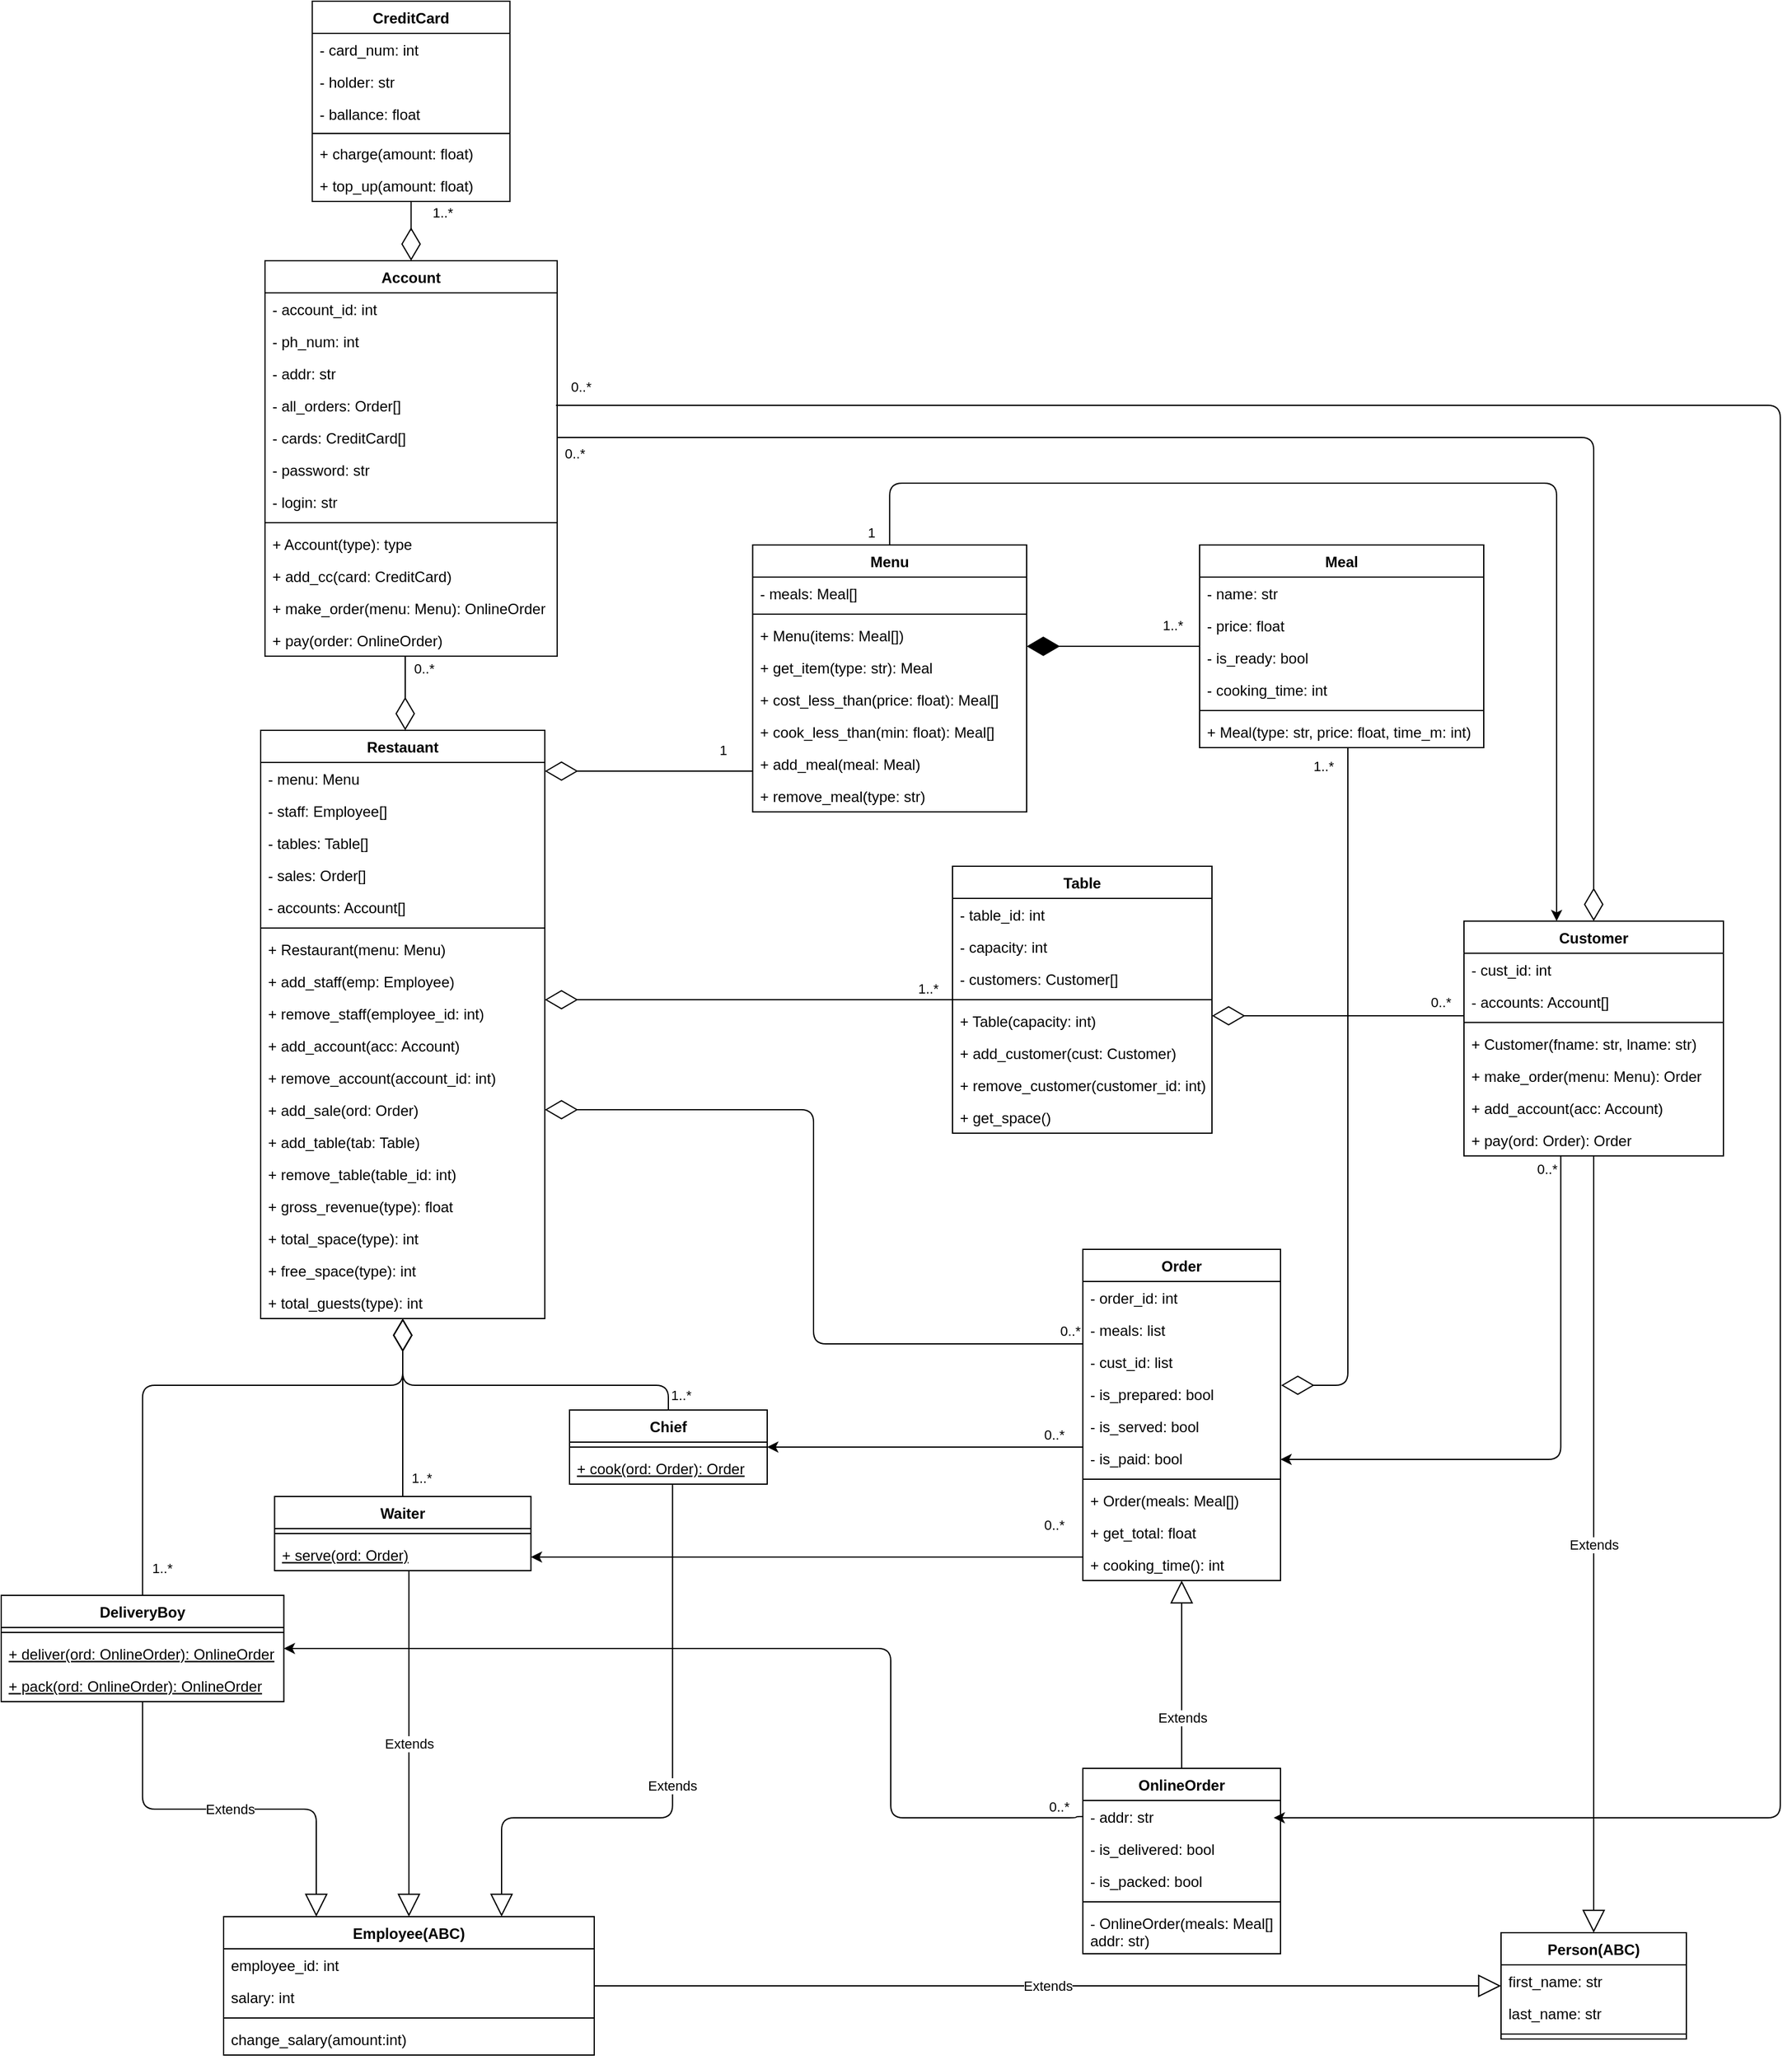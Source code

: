 <mxfile version="14.6.13" type="device"><diagram id="C5RBs43oDa-KdzZeNtuy" name="Page-1"><mxGraphModel dx="4757" dy="2570" grid="1" gridSize="10" guides="1" tooltips="1" connect="1" arrows="1" fold="1" page="1" pageScale="1" pageWidth="827" pageHeight="1169" math="0" shadow="0"><root><mxCell id="WIyWlLk6GJQsqaUBKTNV-0"/><mxCell id="WIyWlLk6GJQsqaUBKTNV-1" parent="WIyWlLk6GJQsqaUBKTNV-0"/><mxCell id="6IVgwyMmgzkGukLWkvMQ-4" value="Table" style="swimlane;fontStyle=1;align=center;verticalAlign=top;childLayout=stackLayout;horizontal=1;startSize=26;horizontalStack=0;resizeParent=1;resizeParentMax=0;resizeLast=0;collapsible=1;marginBottom=0;" parent="WIyWlLk6GJQsqaUBKTNV-1" vertex="1"><mxGeometry x="280" y="970" width="210" height="216" as="geometry"/></mxCell><mxCell id="6IVgwyMmgzkGukLWkvMQ-5" value="- table_id: int" style="text;strokeColor=none;fillColor=none;align=left;verticalAlign=top;spacingLeft=4;spacingRight=4;overflow=hidden;rotatable=0;points=[[0,0.5],[1,0.5]];portConstraint=eastwest;" parent="6IVgwyMmgzkGukLWkvMQ-4" vertex="1"><mxGeometry y="26" width="210" height="26" as="geometry"/></mxCell><mxCell id="CscqqmLNK9t5abqorVkc-76" value="- capacity: int" style="text;strokeColor=none;fillColor=none;align=left;verticalAlign=top;spacingLeft=4;spacingRight=4;overflow=hidden;rotatable=0;points=[[0,0.5],[1,0.5]];portConstraint=eastwest;" parent="6IVgwyMmgzkGukLWkvMQ-4" vertex="1"><mxGeometry y="52" width="210" height="26" as="geometry"/></mxCell><mxCell id="CscqqmLNK9t5abqorVkc-86" value="- customers: Customer[]" style="text;strokeColor=none;fillColor=none;align=left;verticalAlign=top;spacingLeft=4;spacingRight=4;overflow=hidden;rotatable=0;points=[[0,0.5],[1,0.5]];portConstraint=eastwest;" parent="6IVgwyMmgzkGukLWkvMQ-4" vertex="1"><mxGeometry y="78" width="210" height="26" as="geometry"/></mxCell><mxCell id="6IVgwyMmgzkGukLWkvMQ-6" value="" style="line;strokeWidth=1;fillColor=none;align=left;verticalAlign=middle;spacingTop=-1;spacingLeft=3;spacingRight=3;rotatable=0;labelPosition=right;points=[];portConstraint=eastwest;" parent="6IVgwyMmgzkGukLWkvMQ-4" vertex="1"><mxGeometry y="104" width="210" height="8" as="geometry"/></mxCell><mxCell id="CscqqmLNK9t5abqorVkc-157" value="+ Table(capacity: int)" style="text;strokeColor=none;fillColor=none;align=left;verticalAlign=top;spacingLeft=4;spacingRight=4;overflow=hidden;rotatable=0;points=[[0,0.5],[1,0.5]];portConstraint=eastwest;" parent="6IVgwyMmgzkGukLWkvMQ-4" vertex="1"><mxGeometry y="112" width="210" height="26" as="geometry"/></mxCell><mxCell id="CscqqmLNK9t5abqorVkc-158" value="+ add_customer(cust: Customer)" style="text;strokeColor=none;fillColor=none;align=left;verticalAlign=top;spacingLeft=4;spacingRight=4;overflow=hidden;rotatable=0;points=[[0,0.5],[1,0.5]];portConstraint=eastwest;" parent="6IVgwyMmgzkGukLWkvMQ-4" vertex="1"><mxGeometry y="138" width="210" height="26" as="geometry"/></mxCell><mxCell id="CscqqmLNK9t5abqorVkc-159" value="+ remove_customer(customer_id: int)" style="text;strokeColor=none;fillColor=none;align=left;verticalAlign=top;spacingLeft=4;spacingRight=4;overflow=hidden;rotatable=0;points=[[0,0.5],[1,0.5]];portConstraint=eastwest;" parent="6IVgwyMmgzkGukLWkvMQ-4" vertex="1"><mxGeometry y="164" width="210" height="26" as="geometry"/></mxCell><mxCell id="_CLAHyabNoiACAeS01h1-11" value="+ get_space()" style="text;strokeColor=none;fillColor=none;align=left;verticalAlign=top;spacingLeft=4;spacingRight=4;overflow=hidden;rotatable=0;points=[[0,0.5],[1,0.5]];portConstraint=eastwest;" parent="6IVgwyMmgzkGukLWkvMQ-4" vertex="1"><mxGeometry y="190" width="210" height="26" as="geometry"/></mxCell><mxCell id="6IVgwyMmgzkGukLWkvMQ-8" value="Order" style="swimlane;fontStyle=1;align=center;verticalAlign=top;childLayout=stackLayout;horizontal=1;startSize=26;horizontalStack=0;resizeParent=1;resizeParentMax=0;resizeLast=0;collapsible=1;marginBottom=0;" parent="WIyWlLk6GJQsqaUBKTNV-1" vertex="1"><mxGeometry x="385.5" y="1280" width="160" height="268" as="geometry"/></mxCell><mxCell id="6IVgwyMmgzkGukLWkvMQ-9" value="- order_id: int" style="text;strokeColor=none;fillColor=none;align=left;verticalAlign=top;spacingLeft=4;spacingRight=4;overflow=hidden;rotatable=0;points=[[0,0.5],[1,0.5]];portConstraint=eastwest;" parent="6IVgwyMmgzkGukLWkvMQ-8" vertex="1"><mxGeometry y="26" width="160" height="26" as="geometry"/></mxCell><mxCell id="CscqqmLNK9t5abqorVkc-18" value="- meals: list" style="text;strokeColor=none;fillColor=none;align=left;verticalAlign=top;spacingLeft=4;spacingRight=4;overflow=hidden;rotatable=0;points=[[0,0.5],[1,0.5]];portConstraint=eastwest;" parent="6IVgwyMmgzkGukLWkvMQ-8" vertex="1"><mxGeometry y="52" width="160" height="26" as="geometry"/></mxCell><mxCell id="CscqqmLNK9t5abqorVkc-88" value="- cust_id: list" style="text;strokeColor=none;fillColor=none;align=left;verticalAlign=top;spacingLeft=4;spacingRight=4;overflow=hidden;rotatable=0;points=[[0,0.5],[1,0.5]];portConstraint=eastwest;" parent="6IVgwyMmgzkGukLWkvMQ-8" vertex="1"><mxGeometry y="78" width="160" height="26" as="geometry"/></mxCell><mxCell id="CscqqmLNK9t5abqorVkc-169" value="- is_prepared: bool" style="text;strokeColor=none;fillColor=none;align=left;verticalAlign=top;spacingLeft=4;spacingRight=4;overflow=hidden;rotatable=0;points=[[0,0.5],[1,0.5]];portConstraint=eastwest;" parent="6IVgwyMmgzkGukLWkvMQ-8" vertex="1"><mxGeometry y="104" width="160" height="26" as="geometry"/></mxCell><mxCell id="CscqqmLNK9t5abqorVkc-254" value="- is_served: bool" style="text;strokeColor=none;fillColor=none;align=left;verticalAlign=top;spacingLeft=4;spacingRight=4;overflow=hidden;rotatable=0;points=[[0,0.5],[1,0.5]];portConstraint=eastwest;" parent="6IVgwyMmgzkGukLWkvMQ-8" vertex="1"><mxGeometry y="130" width="160" height="26" as="geometry"/></mxCell><mxCell id="CscqqmLNK9t5abqorVkc-255" value="- is_paid: bool" style="text;strokeColor=none;fillColor=none;align=left;verticalAlign=top;spacingLeft=4;spacingRight=4;overflow=hidden;rotatable=0;points=[[0,0.5],[1,0.5]];portConstraint=eastwest;" parent="6IVgwyMmgzkGukLWkvMQ-8" vertex="1"><mxGeometry y="156" width="160" height="26" as="geometry"/></mxCell><mxCell id="6IVgwyMmgzkGukLWkvMQ-10" value="" style="line;strokeWidth=1;fillColor=none;align=left;verticalAlign=middle;spacingTop=-1;spacingLeft=3;spacingRight=3;rotatable=0;labelPosition=right;points=[];portConstraint=eastwest;" parent="6IVgwyMmgzkGukLWkvMQ-8" vertex="1"><mxGeometry y="182" width="160" height="8" as="geometry"/></mxCell><mxCell id="CscqqmLNK9t5abqorVkc-39" value="+ Order(meals: Meal[])" style="text;strokeColor=none;fillColor=none;align=left;verticalAlign=top;spacingLeft=4;spacingRight=4;overflow=hidden;rotatable=0;points=[[0,0.5],[1,0.5]];portConstraint=eastwest;" parent="6IVgwyMmgzkGukLWkvMQ-8" vertex="1"><mxGeometry y="190" width="160" height="26" as="geometry"/></mxCell><mxCell id="CscqqmLNK9t5abqorVkc-35" value="+ get_total: float" style="text;strokeColor=none;fillColor=none;align=left;verticalAlign=top;spacingLeft=4;spacingRight=4;overflow=hidden;rotatable=0;points=[[0,0.5],[1,0.5]];portConstraint=eastwest;" parent="6IVgwyMmgzkGukLWkvMQ-8" vertex="1"><mxGeometry y="216" width="160" height="26" as="geometry"/></mxCell><mxCell id="CscqqmLNK9t5abqorVkc-48" value="+ cooking_time(): int" style="text;strokeColor=none;fillColor=none;align=left;verticalAlign=top;spacingLeft=4;spacingRight=4;overflow=hidden;rotatable=0;points=[[0,0.5],[1,0.5]];portConstraint=eastwest;" parent="6IVgwyMmgzkGukLWkvMQ-8" vertex="1"><mxGeometry y="242" width="160" height="26" as="geometry"/></mxCell><mxCell id="6IVgwyMmgzkGukLWkvMQ-28" value="Person(ABC)" style="swimlane;fontStyle=1;align=center;verticalAlign=top;childLayout=stackLayout;horizontal=1;startSize=26;horizontalStack=0;resizeParent=1;resizeParentMax=0;resizeLast=0;collapsible=1;marginBottom=0;" parent="WIyWlLk6GJQsqaUBKTNV-1" vertex="1"><mxGeometry x="724" y="1833" width="150" height="86" as="geometry"/></mxCell><mxCell id="6IVgwyMmgzkGukLWkvMQ-29" value="first_name: str" style="text;strokeColor=none;fillColor=none;align=left;verticalAlign=top;spacingLeft=4;spacingRight=4;overflow=hidden;rotatable=0;points=[[0,0.5],[1,0.5]];portConstraint=eastwest;" parent="6IVgwyMmgzkGukLWkvMQ-28" vertex="1"><mxGeometry y="26" width="150" height="26" as="geometry"/></mxCell><mxCell id="6IVgwyMmgzkGukLWkvMQ-136" value="last_name: str" style="text;strokeColor=none;fillColor=none;align=left;verticalAlign=top;spacingLeft=4;spacingRight=4;overflow=hidden;rotatable=0;points=[[0,0.5],[1,0.5]];portConstraint=eastwest;" parent="6IVgwyMmgzkGukLWkvMQ-28" vertex="1"><mxGeometry y="52" width="150" height="26" as="geometry"/></mxCell><mxCell id="6IVgwyMmgzkGukLWkvMQ-30" value="" style="line;strokeWidth=1;fillColor=none;align=left;verticalAlign=middle;spacingTop=-1;spacingLeft=3;spacingRight=3;rotatable=0;labelPosition=right;points=[];portConstraint=eastwest;" parent="6IVgwyMmgzkGukLWkvMQ-28" vertex="1"><mxGeometry y="78" width="150" height="8" as="geometry"/></mxCell><mxCell id="6IVgwyMmgzkGukLWkvMQ-32" value="Customer" style="swimlane;fontStyle=1;align=center;verticalAlign=top;childLayout=stackLayout;horizontal=1;startSize=26;horizontalStack=0;resizeParent=1;resizeParentMax=0;resizeLast=0;collapsible=1;marginBottom=0;" parent="WIyWlLk6GJQsqaUBKTNV-1" vertex="1"><mxGeometry x="694" y="1014.34" width="210" height="190" as="geometry"/></mxCell><mxCell id="6IVgwyMmgzkGukLWkvMQ-33" value="- cust_id: int" style="text;strokeColor=none;fillColor=none;align=left;verticalAlign=top;spacingLeft=4;spacingRight=4;overflow=hidden;rotatable=0;points=[[0,0.5],[1,0.5]];portConstraint=eastwest;" parent="6IVgwyMmgzkGukLWkvMQ-32" vertex="1"><mxGeometry y="26" width="210" height="26" as="geometry"/></mxCell><mxCell id="CscqqmLNK9t5abqorVkc-150" value="- accounts: Account[]" style="text;strokeColor=none;fillColor=none;align=left;verticalAlign=top;spacingLeft=4;spacingRight=4;overflow=hidden;rotatable=0;points=[[0,0.5],[1,0.5]];portConstraint=eastwest;" parent="6IVgwyMmgzkGukLWkvMQ-32" vertex="1"><mxGeometry y="52" width="210" height="26" as="geometry"/></mxCell><mxCell id="6IVgwyMmgzkGukLWkvMQ-34" value="" style="line;strokeWidth=1;fillColor=none;align=left;verticalAlign=middle;spacingTop=-1;spacingLeft=3;spacingRight=3;rotatable=0;labelPosition=right;points=[];portConstraint=eastwest;" parent="6IVgwyMmgzkGukLWkvMQ-32" vertex="1"><mxGeometry y="78" width="210" height="8" as="geometry"/></mxCell><mxCell id="CscqqmLNK9t5abqorVkc-21" value="+ Customer(fname: str, lname: str)" style="text;strokeColor=none;fillColor=none;align=left;verticalAlign=top;spacingLeft=4;spacingRight=4;overflow=hidden;rotatable=0;points=[[0,0.5],[1,0.5]];portConstraint=eastwest;" parent="6IVgwyMmgzkGukLWkvMQ-32" vertex="1"><mxGeometry y="86" width="210" height="26" as="geometry"/></mxCell><mxCell id="CscqqmLNK9t5abqorVkc-41" value="+ make_order(menu: Menu): Order" style="text;strokeColor=none;fillColor=none;align=left;verticalAlign=top;spacingLeft=4;spacingRight=4;overflow=hidden;rotatable=0;points=[[0,0.5],[1,0.5]];portConstraint=eastwest;" parent="6IVgwyMmgzkGukLWkvMQ-32" vertex="1"><mxGeometry y="112" width="210" height="26" as="geometry"/></mxCell><mxCell id="2aX8ArLU986ye0SCUZq3-2" value="+ add_account(acc: Account)" style="text;strokeColor=none;fillColor=none;align=left;verticalAlign=top;spacingLeft=4;spacingRight=4;overflow=hidden;rotatable=0;points=[[0,0.5],[1,0.5]];portConstraint=eastwest;" vertex="1" parent="6IVgwyMmgzkGukLWkvMQ-32"><mxGeometry y="138" width="210" height="26" as="geometry"/></mxCell><mxCell id="CscqqmLNK9t5abqorVkc-256" value="+ pay(ord: Order): Order" style="text;strokeColor=none;fillColor=none;align=left;verticalAlign=top;spacingLeft=4;spacingRight=4;overflow=hidden;rotatable=0;points=[[0,0.5],[1,0.5]];portConstraint=eastwest;" parent="6IVgwyMmgzkGukLWkvMQ-32" vertex="1"><mxGeometry y="164" width="210" height="26" as="geometry"/></mxCell><mxCell id="6IVgwyMmgzkGukLWkvMQ-36" value="Employee(ABC)" style="swimlane;fontStyle=1;align=center;verticalAlign=top;childLayout=stackLayout;horizontal=1;startSize=26;horizontalStack=0;resizeParent=1;resizeParentMax=0;resizeLast=0;collapsible=1;marginBottom=0;" parent="WIyWlLk6GJQsqaUBKTNV-1" vertex="1"><mxGeometry x="-310" y="1820" width="300" height="112" as="geometry"/></mxCell><mxCell id="O6WLs0BaMS3x6yio9JV_-1" value="employee_id: int" style="text;strokeColor=none;fillColor=none;align=left;verticalAlign=top;spacingLeft=4;spacingRight=4;overflow=hidden;rotatable=0;points=[[0,0.5],[1,0.5]];portConstraint=eastwest;" parent="6IVgwyMmgzkGukLWkvMQ-36" vertex="1"><mxGeometry y="26" width="300" height="26" as="geometry"/></mxCell><mxCell id="6IVgwyMmgzkGukLWkvMQ-37" value="salary: int" style="text;strokeColor=none;fillColor=none;align=left;verticalAlign=top;spacingLeft=4;spacingRight=4;overflow=hidden;rotatable=0;points=[[0,0.5],[1,0.5]];portConstraint=eastwest;" parent="6IVgwyMmgzkGukLWkvMQ-36" vertex="1"><mxGeometry y="52" width="300" height="26" as="geometry"/></mxCell><mxCell id="6IVgwyMmgzkGukLWkvMQ-38" value="" style="line;strokeWidth=1;fillColor=none;align=left;verticalAlign=middle;spacingTop=-1;spacingLeft=3;spacingRight=3;rotatable=0;labelPosition=right;points=[];portConstraint=eastwest;" parent="6IVgwyMmgzkGukLWkvMQ-36" vertex="1"><mxGeometry y="78" width="300" height="8" as="geometry"/></mxCell><mxCell id="CscqqmLNK9t5abqorVkc-58" value="change_salary(amount:int)" style="text;strokeColor=none;fillColor=none;align=left;verticalAlign=top;spacingLeft=4;spacingRight=4;overflow=hidden;rotatable=0;points=[[0,0.5],[1,0.5]];portConstraint=eastwest;" parent="6IVgwyMmgzkGukLWkvMQ-36" vertex="1"><mxGeometry y="86" width="300" height="26" as="geometry"/></mxCell><mxCell id="6IVgwyMmgzkGukLWkvMQ-45" value="Waiter" style="swimlane;fontStyle=1;align=center;verticalAlign=top;childLayout=stackLayout;horizontal=1;startSize=26;horizontalStack=0;resizeParent=1;resizeParentMax=0;resizeLast=0;collapsible=1;marginBottom=0;" parent="WIyWlLk6GJQsqaUBKTNV-1" vertex="1"><mxGeometry x="-268.75" y="1480" width="207.5" height="60" as="geometry"/></mxCell><mxCell id="6IVgwyMmgzkGukLWkvMQ-47" value="" style="line;strokeWidth=1;fillColor=none;align=left;verticalAlign=middle;spacingTop=-1;spacingLeft=3;spacingRight=3;rotatable=0;labelPosition=right;points=[];portConstraint=eastwest;" parent="6IVgwyMmgzkGukLWkvMQ-45" vertex="1"><mxGeometry y="26" width="207.5" height="8" as="geometry"/></mxCell><mxCell id="CscqqmLNK9t5abqorVkc-20" value="+ serve(ord: Order)" style="text;strokeColor=none;fillColor=none;align=left;verticalAlign=top;spacingLeft=4;spacingRight=4;overflow=hidden;rotatable=0;points=[[0,0.5],[1,0.5]];portConstraint=eastwest;fontStyle=4" parent="6IVgwyMmgzkGukLWkvMQ-45" vertex="1"><mxGeometry y="34" width="207.5" height="26" as="geometry"/></mxCell><mxCell id="6IVgwyMmgzkGukLWkvMQ-66" value="CreditCard" style="swimlane;fontStyle=1;align=center;verticalAlign=top;childLayout=stackLayout;horizontal=1;startSize=26;horizontalStack=0;resizeParent=1;resizeParentMax=0;resizeLast=0;collapsible=1;marginBottom=0;" parent="WIyWlLk6GJQsqaUBKTNV-1" vertex="1"><mxGeometry x="-238.25" y="270" width="160" height="162" as="geometry"/></mxCell><mxCell id="6IVgwyMmgzkGukLWkvMQ-141" value="- card_num: int" style="text;strokeColor=none;fillColor=none;align=left;verticalAlign=top;spacingLeft=4;spacingRight=4;overflow=hidden;rotatable=0;points=[[0,0.5],[1,0.5]];portConstraint=eastwest;" parent="6IVgwyMmgzkGukLWkvMQ-66" vertex="1"><mxGeometry y="26" width="160" height="26" as="geometry"/></mxCell><mxCell id="6IVgwyMmgzkGukLWkvMQ-142" value="- holder: str" style="text;strokeColor=none;fillColor=none;align=left;verticalAlign=top;spacingLeft=4;spacingRight=4;overflow=hidden;rotatable=0;points=[[0,0.5],[1,0.5]];portConstraint=eastwest;" parent="6IVgwyMmgzkGukLWkvMQ-66" vertex="1"><mxGeometry y="52" width="160" height="26" as="geometry"/></mxCell><mxCell id="_CLAHyabNoiACAeS01h1-4" value="- ballance: float" style="text;strokeColor=none;fillColor=none;align=left;verticalAlign=top;spacingLeft=4;spacingRight=4;overflow=hidden;rotatable=0;points=[[0,0.5],[1,0.5]];portConstraint=eastwest;" parent="6IVgwyMmgzkGukLWkvMQ-66" vertex="1"><mxGeometry y="78" width="160" height="26" as="geometry"/></mxCell><mxCell id="6IVgwyMmgzkGukLWkvMQ-68" value="" style="line;strokeWidth=1;fillColor=none;align=left;verticalAlign=middle;spacingTop=-1;spacingLeft=3;spacingRight=3;rotatable=0;labelPosition=right;points=[];portConstraint=eastwest;" parent="6IVgwyMmgzkGukLWkvMQ-66" vertex="1"><mxGeometry y="104" width="160" height="6" as="geometry"/></mxCell><mxCell id="CscqqmLNK9t5abqorVkc-16" value="+ charge(amount: float)" style="text;strokeColor=none;fillColor=none;align=left;verticalAlign=top;spacingLeft=4;spacingRight=4;overflow=hidden;rotatable=0;points=[[0,0.5],[1,0.5]];portConstraint=eastwest;" parent="6IVgwyMmgzkGukLWkvMQ-66" vertex="1"><mxGeometry y="110" width="160" height="26" as="geometry"/></mxCell><mxCell id="2aX8ArLU986ye0SCUZq3-1" value="+ top_up(amount: float)" style="text;strokeColor=none;fillColor=none;align=left;verticalAlign=top;spacingLeft=4;spacingRight=4;overflow=hidden;rotatable=0;points=[[0,0.5],[1,0.5]];portConstraint=eastwest;" vertex="1" parent="6IVgwyMmgzkGukLWkvMQ-66"><mxGeometry y="136" width="160" height="26" as="geometry"/></mxCell><mxCell id="6IVgwyMmgzkGukLWkvMQ-150" value="OnlineOrder" style="swimlane;fontStyle=1;align=center;verticalAlign=top;childLayout=stackLayout;horizontal=1;startSize=26;horizontalStack=0;resizeParent=1;resizeParentMax=0;resizeLast=0;collapsible=1;marginBottom=0;" parent="WIyWlLk6GJQsqaUBKTNV-1" vertex="1"><mxGeometry x="385.5" y="1700" width="160" height="150" as="geometry"/></mxCell><mxCell id="CscqqmLNK9t5abqorVkc-70" value="- addr: str" style="text;strokeColor=none;fillColor=none;align=left;verticalAlign=top;spacingLeft=4;spacingRight=4;overflow=hidden;rotatable=0;points=[[0,0.5],[1,0.5]];portConstraint=eastwest;" parent="6IVgwyMmgzkGukLWkvMQ-150" vertex="1"><mxGeometry y="26" width="160" height="26" as="geometry"/></mxCell><mxCell id="CscqqmLNK9t5abqorVkc-72" value="- is_delivered: bool" style="text;strokeColor=none;fillColor=none;align=left;verticalAlign=top;spacingLeft=4;spacingRight=4;overflow=hidden;rotatable=0;points=[[0,0.5],[1,0.5]];portConstraint=eastwest;" parent="6IVgwyMmgzkGukLWkvMQ-150" vertex="1"><mxGeometry y="52" width="160" height="26" as="geometry"/></mxCell><mxCell id="CscqqmLNK9t5abqorVkc-266" value="- is_packed: bool" style="text;strokeColor=none;fillColor=none;align=left;verticalAlign=top;spacingLeft=4;spacingRight=4;overflow=hidden;rotatable=0;points=[[0,0.5],[1,0.5]];portConstraint=eastwest;" parent="6IVgwyMmgzkGukLWkvMQ-150" vertex="1"><mxGeometry y="78" width="160" height="26" as="geometry"/></mxCell><mxCell id="6IVgwyMmgzkGukLWkvMQ-152" value="" style="line;strokeWidth=1;fillColor=none;align=left;verticalAlign=middle;spacingTop=-1;spacingLeft=3;spacingRight=3;rotatable=0;labelPosition=right;points=[];portConstraint=eastwest;" parent="6IVgwyMmgzkGukLWkvMQ-150" vertex="1"><mxGeometry y="104" width="160" height="8" as="geometry"/></mxCell><mxCell id="CscqqmLNK9t5abqorVkc-83" value="- OnlineOrder(meals: Meal[], &#10;addr: str)" style="text;strokeColor=none;fillColor=none;align=left;verticalAlign=top;spacingLeft=4;spacingRight=4;overflow=hidden;rotatable=0;points=[[0,0.5],[1,0.5]];portConstraint=eastwest;" parent="6IVgwyMmgzkGukLWkvMQ-150" vertex="1"><mxGeometry y="112" width="160" height="38" as="geometry"/></mxCell><mxCell id="CscqqmLNK9t5abqorVkc-22" value="Meal" style="swimlane;fontStyle=1;align=center;verticalAlign=top;childLayout=stackLayout;horizontal=1;startSize=26;horizontalStack=0;resizeParent=1;resizeParentMax=0;resizeLast=0;collapsible=1;marginBottom=0;" parent="WIyWlLk6GJQsqaUBKTNV-1" vertex="1"><mxGeometry x="480" y="710" width="230" height="164" as="geometry"/></mxCell><mxCell id="CscqqmLNK9t5abqorVkc-23" value="- name: str" style="text;strokeColor=none;fillColor=none;align=left;verticalAlign=top;spacingLeft=4;spacingRight=4;overflow=hidden;rotatable=0;points=[[0,0.5],[1,0.5]];portConstraint=eastwest;" parent="CscqqmLNK9t5abqorVkc-22" vertex="1"><mxGeometry y="26" width="230" height="26" as="geometry"/></mxCell><mxCell id="CscqqmLNK9t5abqorVkc-26" value="- price: float" style="text;strokeColor=none;fillColor=none;align=left;verticalAlign=top;spacingLeft=4;spacingRight=4;overflow=hidden;rotatable=0;points=[[0,0.5],[1,0.5]];portConstraint=eastwest;" parent="CscqqmLNK9t5abqorVkc-22" vertex="1"><mxGeometry y="52" width="230" height="26" as="geometry"/></mxCell><mxCell id="CscqqmLNK9t5abqorVkc-60" value="- is_ready: bool" style="text;strokeColor=none;fillColor=none;align=left;verticalAlign=top;spacingLeft=4;spacingRight=4;overflow=hidden;rotatable=0;points=[[0,0.5],[1,0.5]];portConstraint=eastwest;" parent="CscqqmLNK9t5abqorVkc-22" vertex="1"><mxGeometry y="78" width="230" height="26" as="geometry"/></mxCell><mxCell id="CscqqmLNK9t5abqorVkc-46" value="- cooking_time: int" style="text;strokeColor=none;fillColor=none;align=left;verticalAlign=top;spacingLeft=4;spacingRight=4;overflow=hidden;rotatable=0;points=[[0,0.5],[1,0.5]];portConstraint=eastwest;" parent="CscqqmLNK9t5abqorVkc-22" vertex="1"><mxGeometry y="104" width="230" height="26" as="geometry"/></mxCell><mxCell id="CscqqmLNK9t5abqorVkc-24" value="" style="line;strokeWidth=1;fillColor=none;align=left;verticalAlign=middle;spacingTop=-1;spacingLeft=3;spacingRight=3;rotatable=0;labelPosition=right;points=[];portConstraint=eastwest;" parent="CscqqmLNK9t5abqorVkc-22" vertex="1"><mxGeometry y="130" width="230" height="8" as="geometry"/></mxCell><mxCell id="CscqqmLNK9t5abqorVkc-47" value="+ Meal(type: str, price: float, time_m: int)" style="text;strokeColor=none;fillColor=none;align=left;verticalAlign=top;spacingLeft=4;spacingRight=4;overflow=hidden;rotatable=0;points=[[0,0.5],[1,0.5]];portConstraint=eastwest;" parent="CscqqmLNK9t5abqorVkc-22" vertex="1"><mxGeometry y="138" width="230" height="26" as="geometry"/></mxCell><mxCell id="CscqqmLNK9t5abqorVkc-81" value="" style="endArrow=diamondThin;endFill=0;endSize=24;html=1;edgeStyle=elbowEdgeStyle;elbow=vertical;" parent="WIyWlLk6GJQsqaUBKTNV-1" source="6IVgwyMmgzkGukLWkvMQ-66" target="CscqqmLNK9t5abqorVkc-89" edge="1"><mxGeometry width="160" relative="1" as="geometry"><mxPoint x="-321.5" y="430" as="sourcePoint"/><mxPoint x="-161.5" y="430" as="targetPoint"/></mxGeometry></mxCell><mxCell id="CscqqmLNK9t5abqorVkc-82" value="1..*" style="edgeLabel;html=1;align=center;verticalAlign=middle;resizable=0;points=[];" parent="CscqqmLNK9t5abqorVkc-81" vertex="1" connectable="0"><mxGeometry x="-0.789" y="3" relative="1" as="geometry"><mxPoint x="22" y="4" as="offset"/></mxGeometry></mxCell><mxCell id="CscqqmLNK9t5abqorVkc-89" value="Account" style="swimlane;fontStyle=1;align=center;verticalAlign=top;childLayout=stackLayout;horizontal=1;startSize=26;horizontalStack=0;resizeParent=1;resizeParentMax=0;resizeLast=0;collapsible=1;marginBottom=0;" parent="WIyWlLk6GJQsqaUBKTNV-1" vertex="1"><mxGeometry x="-276.5" y="480" width="236.5" height="320" as="geometry"/></mxCell><mxCell id="6IVgwyMmgzkGukLWkvMQ-143" value="- account_id: int" style="text;strokeColor=none;fillColor=none;align=left;verticalAlign=top;spacingLeft=4;spacingRight=4;overflow=hidden;rotatable=0;points=[[0,0.5],[1,0.5]];portConstraint=eastwest;" parent="CscqqmLNK9t5abqorVkc-89" vertex="1"><mxGeometry y="26" width="236.5" height="26" as="geometry"/></mxCell><mxCell id="6IVgwyMmgzkGukLWkvMQ-137" value="- ph_num: int" style="text;strokeColor=none;fillColor=none;align=left;verticalAlign=top;spacingLeft=4;spacingRight=4;overflow=hidden;rotatable=0;points=[[0,0.5],[1,0.5]];portConstraint=eastwest;" parent="CscqqmLNK9t5abqorVkc-89" vertex="1"><mxGeometry y="52" width="236.5" height="26" as="geometry"/></mxCell><mxCell id="6IVgwyMmgzkGukLWkvMQ-138" value="- addr: str" style="text;strokeColor=none;fillColor=none;align=left;verticalAlign=top;spacingLeft=4;spacingRight=4;overflow=hidden;rotatable=0;points=[[0,0.5],[1,0.5]];portConstraint=eastwest;" parent="CscqqmLNK9t5abqorVkc-89" vertex="1"><mxGeometry y="78" width="236.5" height="26" as="geometry"/></mxCell><mxCell id="CscqqmLNK9t5abqorVkc-55" value="- all_orders: Order[]" style="text;strokeColor=none;fillColor=none;align=left;verticalAlign=top;spacingLeft=4;spacingRight=4;overflow=hidden;rotatable=0;points=[[0,0.5],[1,0.5]];portConstraint=eastwest;" parent="CscqqmLNK9t5abqorVkc-89" vertex="1"><mxGeometry y="104" width="236.5" height="26" as="geometry"/></mxCell><mxCell id="CscqqmLNK9t5abqorVkc-51" value="- cards: CreditCard[]" style="text;strokeColor=none;fillColor=none;align=left;verticalAlign=top;spacingLeft=4;spacingRight=4;overflow=hidden;rotatable=0;points=[[0,0.5],[1,0.5]];portConstraint=eastwest;" parent="CscqqmLNK9t5abqorVkc-89" vertex="1"><mxGeometry y="130" width="236.5" height="26" as="geometry"/></mxCell><mxCell id="CscqqmLNK9t5abqorVkc-73" value="- password: str" style="text;strokeColor=none;fillColor=none;align=left;verticalAlign=top;spacingLeft=4;spacingRight=4;overflow=hidden;rotatable=0;points=[[0,0.5],[1,0.5]];portConstraint=eastwest;" parent="CscqqmLNK9t5abqorVkc-89" vertex="1"><mxGeometry y="156" width="236.5" height="26" as="geometry"/></mxCell><mxCell id="6IVgwyMmgzkGukLWkvMQ-88" value="- login: str" style="text;strokeColor=none;fillColor=none;align=left;verticalAlign=top;spacingLeft=4;spacingRight=4;overflow=hidden;rotatable=0;points=[[0,0.5],[1,0.5]];portConstraint=eastwest;" parent="CscqqmLNK9t5abqorVkc-89" vertex="1"><mxGeometry y="182" width="236.5" height="26" as="geometry"/></mxCell><mxCell id="CscqqmLNK9t5abqorVkc-91" value="" style="line;strokeWidth=1;fillColor=none;align=left;verticalAlign=middle;spacingTop=-1;spacingLeft=3;spacingRight=3;rotatable=0;labelPosition=right;points=[];portConstraint=eastwest;" parent="CscqqmLNK9t5abqorVkc-89" vertex="1"><mxGeometry y="208" width="236.5" height="8" as="geometry"/></mxCell><mxCell id="CscqqmLNK9t5abqorVkc-92" value="+ Account(type): type" style="text;strokeColor=none;fillColor=none;align=left;verticalAlign=top;spacingLeft=4;spacingRight=4;overflow=hidden;rotatable=0;points=[[0,0.5],[1,0.5]];portConstraint=eastwest;" parent="CscqqmLNK9t5abqorVkc-89" vertex="1"><mxGeometry y="216" width="236.5" height="26" as="geometry"/></mxCell><mxCell id="CscqqmLNK9t5abqorVkc-252" value="+ add_cc(card: CreditCard)" style="text;strokeColor=none;fillColor=none;align=left;verticalAlign=top;spacingLeft=4;spacingRight=4;overflow=hidden;rotatable=0;points=[[0,0.5],[1,0.5]];portConstraint=eastwest;" parent="CscqqmLNK9t5abqorVkc-89" vertex="1"><mxGeometry y="242" width="236.5" height="26" as="geometry"/></mxCell><mxCell id="XGmzCSEFQUkeBFlPRUBf-1" value="+ make_order(menu: Menu): OnlineOrder" style="text;strokeColor=none;fillColor=none;align=left;verticalAlign=top;spacingLeft=4;spacingRight=4;overflow=hidden;rotatable=0;points=[[0,0.5],[1,0.5]];portConstraint=eastwest;" parent="CscqqmLNK9t5abqorVkc-89" vertex="1"><mxGeometry y="268" width="236.5" height="26" as="geometry"/></mxCell><mxCell id="2aX8ArLU986ye0SCUZq3-0" value="+ pay(order: OnlineOrder)" style="text;strokeColor=none;fillColor=none;align=left;verticalAlign=top;spacingLeft=4;spacingRight=4;overflow=hidden;rotatable=0;points=[[0,0.5],[1,0.5]];portConstraint=eastwest;" vertex="1" parent="CscqqmLNK9t5abqorVkc-89"><mxGeometry y="294" width="236.5" height="26" as="geometry"/></mxCell><mxCell id="CscqqmLNK9t5abqorVkc-95" value="Restauant" style="swimlane;fontStyle=1;align=center;verticalAlign=top;childLayout=stackLayout;horizontal=1;startSize=26;horizontalStack=0;resizeParent=1;resizeParentMax=0;resizeLast=0;collapsible=1;marginBottom=0;" parent="WIyWlLk6GJQsqaUBKTNV-1" vertex="1"><mxGeometry x="-280" y="860" width="230" height="476" as="geometry"/></mxCell><mxCell id="CscqqmLNK9t5abqorVkc-96" value="- menu: Menu" style="text;strokeColor=none;fillColor=none;align=left;verticalAlign=top;spacingLeft=4;spacingRight=4;overflow=hidden;rotatable=0;points=[[0,0.5],[1,0.5]];portConstraint=eastwest;" parent="CscqqmLNK9t5abqorVkc-95" vertex="1"><mxGeometry y="26" width="230" height="26" as="geometry"/></mxCell><mxCell id="CscqqmLNK9t5abqorVkc-100" value="- staff: Employee[]" style="text;strokeColor=none;fillColor=none;align=left;verticalAlign=top;spacingLeft=4;spacingRight=4;overflow=hidden;rotatable=0;points=[[0,0.5],[1,0.5]];portConstraint=eastwest;" parent="CscqqmLNK9t5abqorVkc-95" vertex="1"><mxGeometry y="52" width="230" height="26" as="geometry"/></mxCell><mxCell id="CscqqmLNK9t5abqorVkc-101" value="- tables: Table[]" style="text;strokeColor=none;fillColor=none;align=left;verticalAlign=top;spacingLeft=4;spacingRight=4;overflow=hidden;rotatable=0;points=[[0,0.5],[1,0.5]];portConstraint=eastwest;" parent="CscqqmLNK9t5abqorVkc-95" vertex="1"><mxGeometry y="78" width="230" height="26" as="geometry"/></mxCell><mxCell id="CscqqmLNK9t5abqorVkc-179" value="- sales: Order[]" style="text;strokeColor=none;fillColor=none;align=left;verticalAlign=top;spacingLeft=4;spacingRight=4;overflow=hidden;rotatable=0;points=[[0,0.5],[1,0.5]];portConstraint=eastwest;" parent="CscqqmLNK9t5abqorVkc-95" vertex="1"><mxGeometry y="104" width="230" height="26" as="geometry"/></mxCell><mxCell id="CscqqmLNK9t5abqorVkc-104" value="- accounts: Account[]" style="text;strokeColor=none;fillColor=none;align=left;verticalAlign=top;spacingLeft=4;spacingRight=4;overflow=hidden;rotatable=0;points=[[0,0.5],[1,0.5]];portConstraint=eastwest;" parent="CscqqmLNK9t5abqorVkc-95" vertex="1"><mxGeometry y="130" width="230" height="26" as="geometry"/></mxCell><mxCell id="CscqqmLNK9t5abqorVkc-97" value="" style="line;strokeWidth=1;fillColor=none;align=left;verticalAlign=middle;spacingTop=-1;spacingLeft=3;spacingRight=3;rotatable=0;labelPosition=right;points=[];portConstraint=eastwest;" parent="CscqqmLNK9t5abqorVkc-95" vertex="1"><mxGeometry y="156" width="230" height="8" as="geometry"/></mxCell><mxCell id="CscqqmLNK9t5abqorVkc-106" value="+ Restaurant(menu: Menu)" style="text;strokeColor=none;fillColor=none;align=left;verticalAlign=top;spacingLeft=4;spacingRight=4;overflow=hidden;rotatable=0;points=[[0,0.5],[1,0.5]];portConstraint=eastwest;" parent="CscqqmLNK9t5abqorVkc-95" vertex="1"><mxGeometry y="164" width="230" height="26" as="geometry"/></mxCell><mxCell id="CscqqmLNK9t5abqorVkc-118" value="+ add_staff(emp: Employee)" style="text;strokeColor=none;fillColor=none;align=left;verticalAlign=top;spacingLeft=4;spacingRight=4;overflow=hidden;rotatable=0;points=[[0,0.5],[1,0.5]];portConstraint=eastwest;" parent="CscqqmLNK9t5abqorVkc-95" vertex="1"><mxGeometry y="190" width="230" height="26" as="geometry"/></mxCell><mxCell id="CscqqmLNK9t5abqorVkc-119" value="+ remove_staff(employee_id: int)" style="text;strokeColor=none;fillColor=none;align=left;verticalAlign=top;spacingLeft=4;spacingRight=4;overflow=hidden;rotatable=0;points=[[0,0.5],[1,0.5]];portConstraint=eastwest;" parent="CscqqmLNK9t5abqorVkc-95" vertex="1"><mxGeometry y="216" width="230" height="26" as="geometry"/></mxCell><mxCell id="CscqqmLNK9t5abqorVkc-153" value="+ add_account(acc: Account)" style="text;strokeColor=none;fillColor=none;align=left;verticalAlign=top;spacingLeft=4;spacingRight=4;overflow=hidden;rotatable=0;points=[[0,0.5],[1,0.5]];portConstraint=eastwest;" parent="CscqqmLNK9t5abqorVkc-95" vertex="1"><mxGeometry y="242" width="230" height="26" as="geometry"/></mxCell><mxCell id="CscqqmLNK9t5abqorVkc-154" value="+ remove_account(account_id: int)" style="text;strokeColor=none;fillColor=none;align=left;verticalAlign=top;spacingLeft=4;spacingRight=4;overflow=hidden;rotatable=0;points=[[0,0.5],[1,0.5]];portConstraint=eastwest;" parent="CscqqmLNK9t5abqorVkc-95" vertex="1"><mxGeometry y="268" width="230" height="26" as="geometry"/></mxCell><mxCell id="CscqqmLNK9t5abqorVkc-258" value="+ add_sale(ord: Order)" style="text;strokeColor=none;fillColor=none;align=left;verticalAlign=top;spacingLeft=4;spacingRight=4;overflow=hidden;rotatable=0;points=[[0,0.5],[1,0.5]];portConstraint=eastwest;" parent="CscqqmLNK9t5abqorVkc-95" vertex="1"><mxGeometry y="294" width="230" height="26" as="geometry"/></mxCell><mxCell id="CscqqmLNK9t5abqorVkc-259" value="+ add_table(tab: Table)" style="text;strokeColor=none;fillColor=none;align=left;verticalAlign=top;spacingLeft=4;spacingRight=4;overflow=hidden;rotatable=0;points=[[0,0.5],[1,0.5]];portConstraint=eastwest;" parent="CscqqmLNK9t5abqorVkc-95" vertex="1"><mxGeometry y="320" width="230" height="26" as="geometry"/></mxCell><mxCell id="CscqqmLNK9t5abqorVkc-260" value="+ remove_table(table_id: int)" style="text;strokeColor=none;fillColor=none;align=left;verticalAlign=top;spacingLeft=4;spacingRight=4;overflow=hidden;rotatable=0;points=[[0,0.5],[1,0.5]];portConstraint=eastwest;" parent="CscqqmLNK9t5abqorVkc-95" vertex="1"><mxGeometry y="346" width="230" height="26" as="geometry"/></mxCell><mxCell id="CscqqmLNK9t5abqorVkc-98" value="+ gross_revenue(type): float" style="text;strokeColor=none;fillColor=none;align=left;verticalAlign=top;spacingLeft=4;spacingRight=4;overflow=hidden;rotatable=0;points=[[0,0.5],[1,0.5]];portConstraint=eastwest;" parent="CscqqmLNK9t5abqorVkc-95" vertex="1"><mxGeometry y="372" width="230" height="26" as="geometry"/></mxCell><mxCell id="CscqqmLNK9t5abqorVkc-117" value="+ total_space(type): int" style="text;strokeColor=none;fillColor=none;align=left;verticalAlign=top;spacingLeft=4;spacingRight=4;overflow=hidden;rotatable=0;points=[[0,0.5],[1,0.5]];portConstraint=eastwest;" parent="CscqqmLNK9t5abqorVkc-95" vertex="1"><mxGeometry y="398" width="230" height="26" as="geometry"/></mxCell><mxCell id="CscqqmLNK9t5abqorVkc-165" value="+ free_space(type): int" style="text;strokeColor=none;fillColor=none;align=left;verticalAlign=top;spacingLeft=4;spacingRight=4;overflow=hidden;rotatable=0;points=[[0,0.5],[1,0.5]];portConstraint=eastwest;" parent="CscqqmLNK9t5abqorVkc-95" vertex="1"><mxGeometry y="424" width="230" height="26" as="geometry"/></mxCell><mxCell id="CscqqmLNK9t5abqorVkc-147" value="+ total_guests(type): int" style="text;strokeColor=none;fillColor=none;align=left;verticalAlign=top;spacingLeft=4;spacingRight=4;overflow=hidden;rotatable=0;points=[[0,0.5],[1,0.5]];portConstraint=eastwest;" parent="CscqqmLNK9t5abqorVkc-95" vertex="1"><mxGeometry y="450" width="230" height="26" as="geometry"/></mxCell><mxCell id="CscqqmLNK9t5abqorVkc-185" value="" style="endArrow=diamondThin;endFill=0;endSize=24;html=1;edgeStyle=elbowEdgeStyle;elbow=vertical;entryX=1;entryY=0.5;entryDx=0;entryDy=0;" parent="CscqqmLNK9t5abqorVkc-95" source="CscqqmLNK9t5abqorVkc-95" target="CscqqmLNK9t5abqorVkc-165" edge="1"><mxGeometry width="160" relative="1" as="geometry"><mxPoint x="150" y="440" as="sourcePoint"/><mxPoint x="400" y="360" as="targetPoint"/></mxGeometry></mxCell><mxCell id="CscqqmLNK9t5abqorVkc-170" style="edgeStyle=elbowEdgeStyle;rounded=1;orthogonalLoop=1;jettySize=auto;elbow=vertical;html=1;exitX=0.5;exitY=0;exitDx=0;exitDy=0;entryX=0.357;entryY=0;entryDx=0;entryDy=0;entryPerimeter=0;" parent="WIyWlLk6GJQsqaUBKTNV-1" source="CscqqmLNK9t5abqorVkc-107" target="6IVgwyMmgzkGukLWkvMQ-32" edge="1"><mxGeometry relative="1" as="geometry"><mxPoint x="766" y="1113" as="targetPoint"/><Array as="points"><mxPoint x="500" y="660"/></Array></mxGeometry></mxCell><mxCell id="CscqqmLNK9t5abqorVkc-171" value="1" style="edgeLabel;html=1;align=center;verticalAlign=middle;resizable=0;points=[];" parent="CscqqmLNK9t5abqorVkc-170" vertex="1" connectable="0"><mxGeometry x="-0.979" relative="1" as="geometry"><mxPoint x="-15" as="offset"/></mxGeometry></mxCell><mxCell id="CscqqmLNK9t5abqorVkc-107" value="Menu" style="swimlane;fontStyle=1;align=center;verticalAlign=top;childLayout=stackLayout;horizontal=1;startSize=26;horizontalStack=0;resizeParent=1;resizeParentMax=0;resizeLast=0;collapsible=1;marginBottom=0;" parent="WIyWlLk6GJQsqaUBKTNV-1" vertex="1"><mxGeometry x="118.24" y="710" width="221.76" height="216" as="geometry"/></mxCell><mxCell id="CscqqmLNK9t5abqorVkc-108" value="- meals: Meal[]" style="text;strokeColor=none;fillColor=none;align=left;verticalAlign=top;spacingLeft=4;spacingRight=4;overflow=hidden;rotatable=0;points=[[0,0.5],[1,0.5]];portConstraint=eastwest;" parent="CscqqmLNK9t5abqorVkc-107" vertex="1"><mxGeometry y="26" width="221.76" height="26" as="geometry"/></mxCell><mxCell id="CscqqmLNK9t5abqorVkc-109" value="" style="line;strokeWidth=1;fillColor=none;align=left;verticalAlign=middle;spacingTop=-1;spacingLeft=3;spacingRight=3;rotatable=0;labelPosition=right;points=[];portConstraint=eastwest;" parent="CscqqmLNK9t5abqorVkc-107" vertex="1"><mxGeometry y="52" width="221.76" height="8" as="geometry"/></mxCell><mxCell id="CscqqmLNK9t5abqorVkc-110" value="+ Menu(items: Meal[])" style="text;strokeColor=none;fillColor=none;align=left;verticalAlign=top;spacingLeft=4;spacingRight=4;overflow=hidden;rotatable=0;points=[[0,0.5],[1,0.5]];portConstraint=eastwest;" parent="CscqqmLNK9t5abqorVkc-107" vertex="1"><mxGeometry y="60" width="221.76" height="26" as="geometry"/></mxCell><mxCell id="CscqqmLNK9t5abqorVkc-172" value="+ get_item(type: str): Meal" style="text;strokeColor=none;fillColor=none;align=left;verticalAlign=top;spacingLeft=4;spacingRight=4;overflow=hidden;rotatable=0;points=[[0,0.5],[1,0.5]];portConstraint=eastwest;" parent="CscqqmLNK9t5abqorVkc-107" vertex="1"><mxGeometry y="86" width="221.76" height="26" as="geometry"/></mxCell><mxCell id="CscqqmLNK9t5abqorVkc-111" value="+ cost_less_than(price: float): Meal[]" style="text;strokeColor=none;fillColor=none;align=left;verticalAlign=top;spacingLeft=4;spacingRight=4;overflow=hidden;rotatable=0;points=[[0,0.5],[1,0.5]];portConstraint=eastwest;" parent="CscqqmLNK9t5abqorVkc-107" vertex="1"><mxGeometry y="112" width="221.76" height="26" as="geometry"/></mxCell><mxCell id="CscqqmLNK9t5abqorVkc-114" value="+ cook_less_than(min: float): Meal[]" style="text;strokeColor=none;fillColor=none;align=left;verticalAlign=top;spacingLeft=4;spacingRight=4;overflow=hidden;rotatable=0;points=[[0,0.5],[1,0.5]];portConstraint=eastwest;" parent="CscqqmLNK9t5abqorVkc-107" vertex="1"><mxGeometry y="138" width="221.76" height="26" as="geometry"/></mxCell><mxCell id="CscqqmLNK9t5abqorVkc-261" value="+ add_meal(meal: Meal)" style="text;strokeColor=none;fillColor=none;align=left;verticalAlign=top;spacingLeft=4;spacingRight=4;overflow=hidden;rotatable=0;points=[[0,0.5],[1,0.5]];portConstraint=eastwest;" parent="CscqqmLNK9t5abqorVkc-107" vertex="1"><mxGeometry y="164" width="221.76" height="26" as="geometry"/></mxCell><mxCell id="CscqqmLNK9t5abqorVkc-262" value="+ remove_meal(type: str)" style="text;strokeColor=none;fillColor=none;align=left;verticalAlign=top;spacingLeft=4;spacingRight=4;overflow=hidden;rotatable=0;points=[[0,0.5],[1,0.5]];portConstraint=eastwest;" parent="CscqqmLNK9t5abqorVkc-107" vertex="1"><mxGeometry y="190" width="221.76" height="26" as="geometry"/></mxCell><mxCell id="CscqqmLNK9t5abqorVkc-115" value="" style="endArrow=diamondThin;endFill=0;endSize=24;html=1;edgeStyle=elbowEdgeStyle;elbow=vertical;" parent="WIyWlLk6GJQsqaUBKTNV-1" source="CscqqmLNK9t5abqorVkc-107" target="CscqqmLNK9t5abqorVkc-95" edge="1"><mxGeometry width="160" relative="1" as="geometry"><mxPoint x="-340" y="1140" as="sourcePoint"/><mxPoint x="-180" y="1140" as="targetPoint"/></mxGeometry></mxCell><mxCell id="CscqqmLNK9t5abqorVkc-116" value="1" style="edgeLabel;html=1;align=center;verticalAlign=middle;resizable=0;points=[];" parent="CscqqmLNK9t5abqorVkc-115" vertex="1" connectable="0"><mxGeometry x="-0.714" relative="1" as="geometry"><mxPoint y="-17" as="offset"/></mxGeometry></mxCell><mxCell id="CscqqmLNK9t5abqorVkc-123" value="" style="endArrow=diamondThin;endFill=0;endSize=24;html=1;edgeStyle=elbowEdgeStyle;elbow=vertical;" parent="WIyWlLk6GJQsqaUBKTNV-1" source="6IVgwyMmgzkGukLWkvMQ-4" target="CscqqmLNK9t5abqorVkc-95" edge="1"><mxGeometry width="160" relative="1" as="geometry"><mxPoint x="-430" y="1240" as="sourcePoint"/><mxPoint x="-270" y="1240" as="targetPoint"/></mxGeometry></mxCell><mxCell id="CscqqmLNK9t5abqorVkc-124" value="1..*" style="edgeLabel;html=1;align=center;verticalAlign=middle;resizable=0;points=[];" parent="CscqqmLNK9t5abqorVkc-123" vertex="1" connectable="0"><mxGeometry x="-0.936" y="3" relative="1" as="geometry"><mxPoint x="-10" y="-12" as="offset"/></mxGeometry></mxCell><mxCell id="CscqqmLNK9t5abqorVkc-125" value="" style="endArrow=diamondThin;endFill=1;endSize=24;html=1;edgeStyle=elbowEdgeStyle;elbow=vertical;" parent="WIyWlLk6GJQsqaUBKTNV-1" source="CscqqmLNK9t5abqorVkc-22" target="CscqqmLNK9t5abqorVkc-107" edge="1"><mxGeometry width="160" relative="1" as="geometry"><mxPoint x="430" y="590" as="sourcePoint"/><mxPoint x="660" y="600" as="targetPoint"/></mxGeometry></mxCell><mxCell id="CscqqmLNK9t5abqorVkc-126" value="1..*" style="edgeLabel;html=1;align=center;verticalAlign=middle;resizable=0;points=[];" parent="CscqqmLNK9t5abqorVkc-125" vertex="1" connectable="0"><mxGeometry x="-0.832" y="2" relative="1" as="geometry"><mxPoint x="-10" y="-19" as="offset"/></mxGeometry></mxCell><mxCell id="CscqqmLNK9t5abqorVkc-128" value="" style="endArrow=diamondThin;endFill=0;endSize=24;html=1;edgeStyle=orthogonalEdgeStyle;exitX=0.5;exitY=0;exitDx=0;exitDy=0;" parent="WIyWlLk6GJQsqaUBKTNV-1" source="6IVgwyMmgzkGukLWkvMQ-57" target="CscqqmLNK9t5abqorVkc-95" edge="1"><mxGeometry width="160" relative="1" as="geometry"><mxPoint x="-320" y="1400" as="sourcePoint"/><mxPoint x="-160" y="1400" as="targetPoint"/><Array as="points"><mxPoint x="-375" y="1390"/><mxPoint x="-165" y="1390"/></Array></mxGeometry></mxCell><mxCell id="CscqqmLNK9t5abqorVkc-132" value="1..*" style="edgeLabel;html=1;align=center;verticalAlign=middle;resizable=0;points=[];" parent="CscqqmLNK9t5abqorVkc-128" vertex="1" connectable="0"><mxGeometry x="-0.81" y="-1" relative="1" as="geometry"><mxPoint x="14" y="19" as="offset"/></mxGeometry></mxCell><mxCell id="CscqqmLNK9t5abqorVkc-129" value="" style="endArrow=diamondThin;endFill=0;endSize=24;html=1;edgeStyle=elbowEdgeStyle;elbow=vertical;" parent="WIyWlLk6GJQsqaUBKTNV-1" source="6IVgwyMmgzkGukLWkvMQ-45" target="CscqqmLNK9t5abqorVkc-95" edge="1"><mxGeometry width="160" relative="1" as="geometry"><mxPoint x="-340" y="1420" as="sourcePoint"/><mxPoint x="-180" y="1420" as="targetPoint"/></mxGeometry></mxCell><mxCell id="CscqqmLNK9t5abqorVkc-133" value="1..*" style="edgeLabel;html=1;align=center;verticalAlign=middle;resizable=0;points=[];" parent="CscqqmLNK9t5abqorVkc-129" vertex="1" connectable="0"><mxGeometry x="-0.916" relative="1" as="geometry"><mxPoint x="15" y="-9" as="offset"/></mxGeometry></mxCell><mxCell id="CscqqmLNK9t5abqorVkc-130" value="" style="endArrow=diamondThin;endFill=0;endSize=24;html=1;edgeStyle=elbowEdgeStyle;elbow=vertical;exitX=0.5;exitY=0;exitDx=0;exitDy=0;" parent="WIyWlLk6GJQsqaUBKTNV-1" source="CscqqmLNK9t5abqorVkc-238" target="CscqqmLNK9t5abqorVkc-95" edge="1"><mxGeometry width="160" relative="1" as="geometry"><mxPoint x="50" y="1410" as="sourcePoint"/><mxPoint x="130" y="1380" as="targetPoint"/><Array as="points"><mxPoint x="-30" y="1390"/></Array></mxGeometry></mxCell><mxCell id="CscqqmLNK9t5abqorVkc-251" value="1..*" style="edgeLabel;html=1;align=center;verticalAlign=middle;resizable=0;points=[];" parent="CscqqmLNK9t5abqorVkc-130" vertex="1" connectable="0"><mxGeometry x="-0.925" y="-4" relative="1" as="geometry"><mxPoint x="6" y="-1" as="offset"/></mxGeometry></mxCell><mxCell id="CscqqmLNK9t5abqorVkc-135" value="Extends" style="endArrow=block;endSize=16;endFill=0;html=1;edgeStyle=orthogonalEdgeStyle;elbow=vertical;startArrow=none;" parent="WIyWlLk6GJQsqaUBKTNV-1" source="6IVgwyMmgzkGukLWkvMQ-45" target="6IVgwyMmgzkGukLWkvMQ-36" edge="1"><mxGeometry width="160" relative="1" as="geometry"><mxPoint x="-420" y="1600" as="sourcePoint"/><mxPoint x="-165" y="1738" as="targetPoint"/><Array as="points"><mxPoint x="-160" y="1640"/><mxPoint x="-160" y="1640"/></Array></mxGeometry></mxCell><mxCell id="CscqqmLNK9t5abqorVkc-138" value="Extends" style="endArrow=block;endSize=16;endFill=0;html=1;edgeStyle=elbowEdgeStyle;elbow=vertical;entryX=0.75;entryY=0;entryDx=0;entryDy=0;exitX=0.521;exitY=1.011;exitDx=0;exitDy=0;exitPerimeter=0;" parent="WIyWlLk6GJQsqaUBKTNV-1" source="CscqqmLNK9t5abqorVkc-241" target="6IVgwyMmgzkGukLWkvMQ-36" edge="1"><mxGeometry width="160" relative="1" as="geometry"><mxPoint x="53.08" y="1492.346" as="sourcePoint"/><mxPoint x="160" y="1620" as="targetPoint"/><Array as="points"><mxPoint x="-10" y="1740"/></Array></mxGeometry></mxCell><mxCell id="CscqqmLNK9t5abqorVkc-139" value="" style="endArrow=diamondThin;endFill=0;endSize=24;html=1;edgeStyle=elbowEdgeStyle;elbow=vertical;" parent="WIyWlLk6GJQsqaUBKTNV-1" source="6IVgwyMmgzkGukLWkvMQ-32" target="6IVgwyMmgzkGukLWkvMQ-4" edge="1"><mxGeometry width="160" relative="1" as="geometry"><mxPoint x="34" y="1096" as="sourcePoint"/><mxPoint x="194" y="1096" as="targetPoint"/><Array as="points"><mxPoint x="620" y="1091"/><mxPoint x="600" y="1100"/></Array></mxGeometry></mxCell><mxCell id="CscqqmLNK9t5abqorVkc-164" value="0..*" style="edgeLabel;html=1;align=center;verticalAlign=middle;resizable=0;points=[];" parent="CscqqmLNK9t5abqorVkc-139" vertex="1" connectable="0"><mxGeometry x="-0.866" y="-2" relative="1" as="geometry"><mxPoint x="-6" y="-9" as="offset"/></mxGeometry></mxCell><mxCell id="CscqqmLNK9t5abqorVkc-140" value="" style="endArrow=diamondThin;endFill=0;endSize=24;html=1;edgeStyle=elbowEdgeStyle;" parent="WIyWlLk6GJQsqaUBKTNV-1" source="CscqqmLNK9t5abqorVkc-89" target="CscqqmLNK9t5abqorVkc-95" edge="1"><mxGeometry width="160" relative="1" as="geometry"><mxPoint x="60" y="1139" as="sourcePoint"/><mxPoint x="220" y="1139" as="targetPoint"/></mxGeometry></mxCell><mxCell id="CscqqmLNK9t5abqorVkc-148" value="0..*" style="edgeLabel;html=1;align=center;verticalAlign=middle;resizable=0;points=[];" parent="CscqqmLNK9t5abqorVkc-140" vertex="1" connectable="0"><mxGeometry x="-0.783" y="2" relative="1" as="geometry"><mxPoint x="13" y="3" as="offset"/></mxGeometry></mxCell><mxCell id="CscqqmLNK9t5abqorVkc-142" value="Extends" style="endArrow=block;endSize=16;endFill=0;html=1;" parent="WIyWlLk6GJQsqaUBKTNV-1" source="6IVgwyMmgzkGukLWkvMQ-36" target="6IVgwyMmgzkGukLWkvMQ-28" edge="1"><mxGeometry width="160" relative="1" as="geometry"><mxPoint x="70" y="1753" as="sourcePoint"/><mxPoint x="230" y="1753" as="targetPoint"/></mxGeometry></mxCell><mxCell id="CscqqmLNK9t5abqorVkc-143" value="Extends" style="endArrow=block;endSize=16;endFill=0;html=1;" parent="WIyWlLk6GJQsqaUBKTNV-1" source="6IVgwyMmgzkGukLWkvMQ-32" target="6IVgwyMmgzkGukLWkvMQ-28" edge="1"><mxGeometry width="160" relative="1" as="geometry"><mxPoint x="220" y="1410" as="sourcePoint"/><mxPoint x="380" y="1410" as="targetPoint"/></mxGeometry></mxCell><mxCell id="CscqqmLNK9t5abqorVkc-151" value="" style="endArrow=diamondThin;endFill=0;endSize=24;html=1;edgeStyle=elbowEdgeStyle;exitX=1;exitY=0.5;exitDx=0;exitDy=0;" parent="WIyWlLk6GJQsqaUBKTNV-1" source="CscqqmLNK9t5abqorVkc-51" target="6IVgwyMmgzkGukLWkvMQ-32" edge="1"><mxGeometry width="160" relative="1" as="geometry"><mxPoint y="640" as="sourcePoint"/><mxPoint x="720" y="1070" as="targetPoint"/><Array as="points"><mxPoint x="799" y="880"/><mxPoint x="729" y="940"/><mxPoint x="720" y="1040"/><mxPoint x="679" y="910"/><mxPoint x="670" y="930"/><mxPoint x="410" y="1060"/></Array></mxGeometry></mxCell><mxCell id="CscqqmLNK9t5abqorVkc-152" value="0..*" style="edgeLabel;html=1;align=center;verticalAlign=middle;resizable=0;points=[];" parent="CscqqmLNK9t5abqorVkc-151" vertex="1" connectable="0"><mxGeometry x="-0.98" y="2" relative="1" as="geometry"><mxPoint x="1" y="15" as="offset"/></mxGeometry></mxCell><mxCell id="CscqqmLNK9t5abqorVkc-161" value="Extends" style="endArrow=block;endSize=16;endFill=0;html=1;" parent="WIyWlLk6GJQsqaUBKTNV-1" source="6IVgwyMmgzkGukLWkvMQ-150" target="6IVgwyMmgzkGukLWkvMQ-8" edge="1"><mxGeometry x="-0.455" width="160" relative="1" as="geometry"><mxPoint x="351" y="1492" as="sourcePoint"/><mxPoint x="511" y="1492" as="targetPoint"/><mxPoint as="offset"/></mxGeometry></mxCell><mxCell id="CscqqmLNK9t5abqorVkc-163" style="edgeStyle=elbowEdgeStyle;rounded=0;orthogonalLoop=1;jettySize=auto;html=1;exitX=0.75;exitY=0;exitDx=0;exitDy=0;" parent="WIyWlLk6GJQsqaUBKTNV-1" source="6IVgwyMmgzkGukLWkvMQ-150" target="6IVgwyMmgzkGukLWkvMQ-150" edge="1"><mxGeometry relative="1" as="geometry"/></mxCell><mxCell id="CscqqmLNK9t5abqorVkc-173" style="rounded=1;orthogonalLoop=1;jettySize=auto;elbow=vertical;html=1;edgeStyle=elbowEdgeStyle;exitX=0.373;exitY=0.987;exitDx=0;exitDy=0;exitPerimeter=0;" parent="WIyWlLk6GJQsqaUBKTNV-1" source="CscqqmLNK9t5abqorVkc-256" target="6IVgwyMmgzkGukLWkvMQ-8" edge="1"><mxGeometry relative="1" as="geometry"><mxPoint x="650" y="1500" as="targetPoint"/><mxPoint x="770" y="1258" as="sourcePoint"/><Array as="points"><mxPoint x="670" y="1450"/><mxPoint x="770" y="1490"/></Array></mxGeometry></mxCell><mxCell id="_CLAHyabNoiACAeS01h1-0" value="0..*" style="edgeLabel;html=1;align=center;verticalAlign=middle;resizable=0;points=[];" parent="CscqqmLNK9t5abqorVkc-173" vertex="1" connectable="0"><mxGeometry x="-0.98" y="2" relative="1" as="geometry"><mxPoint x="-14" y="6" as="offset"/></mxGeometry></mxCell><mxCell id="6IVgwyMmgzkGukLWkvMQ-57" value="DeliveryBoy" style="swimlane;fontStyle=1;align=center;verticalAlign=top;childLayout=stackLayout;horizontal=1;startSize=26;horizontalStack=0;resizeParent=1;resizeParentMax=0;resizeLast=0;collapsible=1;marginBottom=0;" parent="WIyWlLk6GJQsqaUBKTNV-1" vertex="1"><mxGeometry x="-490" y="1560" width="228.75" height="86" as="geometry"/></mxCell><mxCell id="6IVgwyMmgzkGukLWkvMQ-59" value="" style="line;strokeWidth=1;fillColor=none;align=left;verticalAlign=middle;spacingTop=-1;spacingLeft=3;spacingRight=3;rotatable=0;labelPosition=right;points=[];portConstraint=eastwest;" parent="6IVgwyMmgzkGukLWkvMQ-57" vertex="1"><mxGeometry y="26" width="228.75" height="8" as="geometry"/></mxCell><mxCell id="CscqqmLNK9t5abqorVkc-19" value="+ deliver(ord: OnlineOrder): OnlineOrder" style="text;strokeColor=none;fillColor=none;align=left;verticalAlign=top;spacingLeft=4;spacingRight=4;overflow=hidden;rotatable=0;points=[[0,0.5],[1,0.5]];portConstraint=eastwest;fontStyle=4" parent="6IVgwyMmgzkGukLWkvMQ-57" vertex="1"><mxGeometry y="34" width="228.75" height="26" as="geometry"/></mxCell><mxCell id="CscqqmLNK9t5abqorVkc-267" value="+ pack(ord: OnlineOrder): OnlineOrder" style="text;strokeColor=none;fillColor=none;align=left;verticalAlign=top;spacingLeft=4;spacingRight=4;overflow=hidden;rotatable=0;points=[[0,0.5],[1,0.5]];portConstraint=eastwest;fontStyle=4" parent="6IVgwyMmgzkGukLWkvMQ-57" vertex="1"><mxGeometry y="60" width="228.75" height="26" as="geometry"/></mxCell><mxCell id="CscqqmLNK9t5abqorVkc-212" value="" style="endArrow=diamondThin;endFill=0;endSize=24;html=1;edgeStyle=elbowEdgeStyle;entryX=1;entryY=0.5;entryDx=0;entryDy=0;exitX=-0.001;exitY=-0.06;exitDx=0;exitDy=0;exitPerimeter=0;" parent="WIyWlLk6GJQsqaUBKTNV-1" source="CscqqmLNK9t5abqorVkc-88" target="CscqqmLNK9t5abqorVkc-258" edge="1"><mxGeometry width="160" relative="1" as="geometry"><mxPoint x="110" y="1301" as="sourcePoint"/><mxPoint x="510" y="1290" as="targetPoint"/></mxGeometry></mxCell><mxCell id="CscqqmLNK9t5abqorVkc-265" value="0..*" style="edgeLabel;html=1;align=center;verticalAlign=middle;resizable=0;points=[];" parent="CscqqmLNK9t5abqorVkc-212" vertex="1" connectable="0"><mxGeometry x="-0.964" relative="1" as="geometry"><mxPoint y="-11" as="offset"/></mxGeometry></mxCell><mxCell id="CscqqmLNK9t5abqorVkc-232" style="edgeStyle=orthogonalEdgeStyle;rounded=1;orthogonalLoop=1;jettySize=auto;html=1;" parent="WIyWlLk6GJQsqaUBKTNV-1" edge="1"><mxGeometry relative="1" as="geometry"><mxPoint x="540" y="1740" as="targetPoint"/><Array as="points"><mxPoint x="-41" y="597"/><mxPoint x="950" y="597"/><mxPoint x="950" y="1740"/></Array><mxPoint x="-41" y="597" as="sourcePoint"/></mxGeometry></mxCell><mxCell id="CscqqmLNK9t5abqorVkc-244" value="0..*" style="edgeLabel;html=1;align=center;verticalAlign=middle;resizable=0;points=[];" parent="CscqqmLNK9t5abqorVkc-232" vertex="1" connectable="0"><mxGeometry x="-0.973" y="3" relative="1" as="geometry"><mxPoint x="-15" y="-12" as="offset"/></mxGeometry></mxCell><mxCell id="CscqqmLNK9t5abqorVkc-235" value="Extends" style="endArrow=block;endSize=16;endFill=0;html=1;entryX=0.25;entryY=0;entryDx=0;entryDy=0;edgeStyle=elbowEdgeStyle;elbow=vertical;" parent="WIyWlLk6GJQsqaUBKTNV-1" source="6IVgwyMmgzkGukLWkvMQ-57" target="6IVgwyMmgzkGukLWkvMQ-36" edge="1"><mxGeometry width="160" relative="1" as="geometry"><mxPoint x="-350" y="1640" as="sourcePoint"/><mxPoint x="-210" y="1670" as="targetPoint"/></mxGeometry></mxCell><mxCell id="CscqqmLNK9t5abqorVkc-238" value="Chief" style="swimlane;fontStyle=1;align=center;verticalAlign=top;childLayout=stackLayout;horizontal=1;startSize=26;horizontalStack=0;resizeParent=1;resizeParentMax=0;resizeLast=0;collapsible=1;marginBottom=0;" parent="WIyWlLk6GJQsqaUBKTNV-1" vertex="1"><mxGeometry x="-30" y="1410" width="160" height="60" as="geometry"/></mxCell><mxCell id="CscqqmLNK9t5abqorVkc-240" value="" style="line;strokeWidth=1;fillColor=none;align=left;verticalAlign=middle;spacingTop=-1;spacingLeft=3;spacingRight=3;rotatable=0;labelPosition=right;points=[];portConstraint=eastwest;" parent="CscqqmLNK9t5abqorVkc-238" vertex="1"><mxGeometry y="26" width="160" height="8" as="geometry"/></mxCell><mxCell id="CscqqmLNK9t5abqorVkc-241" value="+ cook(ord: Order): Order" style="text;strokeColor=none;fillColor=none;align=left;verticalAlign=top;spacingLeft=4;spacingRight=4;overflow=hidden;rotatable=0;points=[[0,0.5],[1,0.5]];portConstraint=eastwest;fontStyle=4" parent="CscqqmLNK9t5abqorVkc-238" vertex="1"><mxGeometry y="34" width="160" height="26" as="geometry"/></mxCell><mxCell id="CscqqmLNK9t5abqorVkc-247" style="edgeStyle=elbowEdgeStyle;rounded=1;orthogonalLoop=1;jettySize=auto;elbow=vertical;html=1;" parent="WIyWlLk6GJQsqaUBKTNV-1" target="CscqqmLNK9t5abqorVkc-238" edge="1"><mxGeometry relative="1" as="geometry"><mxPoint x="386" y="1440" as="sourcePoint"/><Array as="points"><mxPoint x="270" y="1440"/></Array></mxGeometry></mxCell><mxCell id="_CLAHyabNoiACAeS01h1-3" value="0..*" style="edgeLabel;html=1;align=center;verticalAlign=middle;resizable=0;points=[];" parent="CscqqmLNK9t5abqorVkc-247" vertex="1" connectable="0"><mxGeometry x="-0.913" y="-3" relative="1" as="geometry"><mxPoint x="-13" y="-7" as="offset"/></mxGeometry></mxCell><mxCell id="CscqqmLNK9t5abqorVkc-250" style="edgeStyle=orthogonalEdgeStyle;rounded=1;orthogonalLoop=1;jettySize=auto;html=1;" parent="WIyWlLk6GJQsqaUBKTNV-1" target="6IVgwyMmgzkGukLWkvMQ-45" edge="1"><mxGeometry relative="1" as="geometry"><Array as="points"><mxPoint x="50" y="1529"/><mxPoint x="50" y="1529"/></Array><mxPoint x="385" y="1529" as="sourcePoint"/></mxGeometry></mxCell><mxCell id="_CLAHyabNoiACAeS01h1-2" value="0..*" style="edgeLabel;html=1;align=center;verticalAlign=middle;resizable=0;points=[];" parent="CscqqmLNK9t5abqorVkc-250" vertex="1" connectable="0"><mxGeometry x="-0.946" y="-1" relative="1" as="geometry"><mxPoint x="-11" y="-25" as="offset"/></mxGeometry></mxCell><mxCell id="CscqqmLNK9t5abqorVkc-263" style="edgeStyle=orthogonalEdgeStyle;rounded=1;orthogonalLoop=1;jettySize=auto;html=1;exitX=0;exitY=0.5;exitDx=0;exitDy=0;" parent="WIyWlLk6GJQsqaUBKTNV-1" source="CscqqmLNK9t5abqorVkc-70" target="6IVgwyMmgzkGukLWkvMQ-57" edge="1"><mxGeometry relative="1" as="geometry"><mxPoint x="330" y="1680" as="targetPoint"/><mxPoint x="380" y="1740" as="sourcePoint"/><Array as="points"><mxPoint x="380" y="1739"/><mxPoint x="230" y="1740"/><mxPoint x="230" y="1590"/></Array></mxGeometry></mxCell><mxCell id="_CLAHyabNoiACAeS01h1-1" value="0..*" style="edgeLabel;html=1;align=center;verticalAlign=middle;resizable=0;points=[];" parent="CscqqmLNK9t5abqorVkc-263" vertex="1" connectable="0"><mxGeometry x="-0.976" y="-1" relative="1" as="geometry"><mxPoint x="-11" y="-8" as="offset"/></mxGeometry></mxCell><mxCell id="_CLAHyabNoiACAeS01h1-16" value="" style="endArrow=diamondThin;endFill=0;endSize=24;html=1;edgeStyle=elbowEdgeStyle;" parent="WIyWlLk6GJQsqaUBKTNV-1" source="CscqqmLNK9t5abqorVkc-22" edge="1"><mxGeometry width="160" relative="1" as="geometry"><mxPoint x="545.5" y="970" as="sourcePoint"/><mxPoint x="546" y="1390" as="targetPoint"/><Array as="points"><mxPoint x="600" y="1390"/><mxPoint x="600" y="1170"/><mxPoint x="580" y="1380"/><mxPoint x="600" y="1180"/><mxPoint x="570" y="1180"/></Array></mxGeometry></mxCell><mxCell id="_CLAHyabNoiACAeS01h1-17" value="1..*" style="edgeLabel;html=1;align=center;verticalAlign=middle;resizable=0;points=[];" parent="_CLAHyabNoiACAeS01h1-16" vertex="1" connectable="0"><mxGeometry x="-0.985" y="1" relative="1" as="geometry"><mxPoint x="-21" y="10" as="offset"/></mxGeometry></mxCell></root></mxGraphModel></diagram></mxfile>